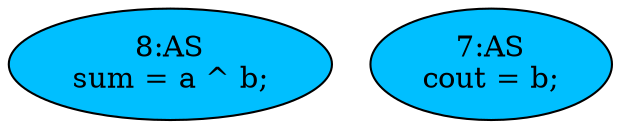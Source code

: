 strict digraph "compose( ,  )" {
	node [label="\N"];
	"8:AS"	[ast="<pyverilog.vparser.ast.Assign object at 0x7f6d14ef50d0>",
		def_var="['sum']",
		fillcolor=deepskyblue,
		label="8:AS
sum = a ^ b;",
		statements="[]",
		style=filled,
		typ=Assign,
		use_var="['a', 'b']"];
	"7:AS"	[ast="<pyverilog.vparser.ast.Assign object at 0x7f6d14bc37d0>",
		def_var="['cout']",
		fillcolor=deepskyblue,
		label="7:AS
cout = b;",
		statements="[]",
		style=filled,
		typ=Assign,
		use_var="['b']"];
}
